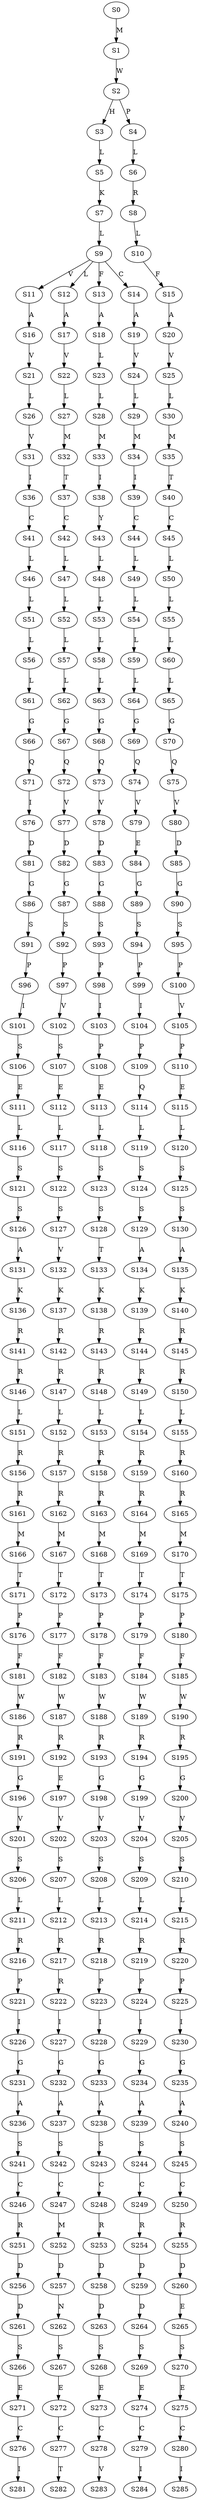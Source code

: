strict digraph  {
	S0 -> S1 [ label = M ];
	S1 -> S2 [ label = W ];
	S2 -> S3 [ label = H ];
	S2 -> S4 [ label = P ];
	S3 -> S5 [ label = L ];
	S4 -> S6 [ label = L ];
	S5 -> S7 [ label = K ];
	S6 -> S8 [ label = R ];
	S7 -> S9 [ label = L ];
	S8 -> S10 [ label = L ];
	S9 -> S11 [ label = V ];
	S9 -> S12 [ label = L ];
	S9 -> S13 [ label = F ];
	S9 -> S14 [ label = C ];
	S10 -> S15 [ label = F ];
	S11 -> S16 [ label = A ];
	S12 -> S17 [ label = A ];
	S13 -> S18 [ label = A ];
	S14 -> S19 [ label = A ];
	S15 -> S20 [ label = A ];
	S16 -> S21 [ label = V ];
	S17 -> S22 [ label = V ];
	S18 -> S23 [ label = L ];
	S19 -> S24 [ label = V ];
	S20 -> S25 [ label = V ];
	S21 -> S26 [ label = L ];
	S22 -> S27 [ label = L ];
	S23 -> S28 [ label = L ];
	S24 -> S29 [ label = L ];
	S25 -> S30 [ label = L ];
	S26 -> S31 [ label = V ];
	S27 -> S32 [ label = M ];
	S28 -> S33 [ label = M ];
	S29 -> S34 [ label = M ];
	S30 -> S35 [ label = M ];
	S31 -> S36 [ label = I ];
	S32 -> S37 [ label = T ];
	S33 -> S38 [ label = I ];
	S34 -> S39 [ label = I ];
	S35 -> S40 [ label = T ];
	S36 -> S41 [ label = C ];
	S37 -> S42 [ label = C ];
	S38 -> S43 [ label = Y ];
	S39 -> S44 [ label = C ];
	S40 -> S45 [ label = C ];
	S41 -> S46 [ label = L ];
	S42 -> S47 [ label = L ];
	S43 -> S48 [ label = L ];
	S44 -> S49 [ label = L ];
	S45 -> S50 [ label = L ];
	S46 -> S51 [ label = L ];
	S47 -> S52 [ label = L ];
	S48 -> S53 [ label = L ];
	S49 -> S54 [ label = L ];
	S50 -> S55 [ label = L ];
	S51 -> S56 [ label = L ];
	S52 -> S57 [ label = L ];
	S53 -> S58 [ label = L ];
	S54 -> S59 [ label = L ];
	S55 -> S60 [ label = L ];
	S56 -> S61 [ label = L ];
	S57 -> S62 [ label = L ];
	S58 -> S63 [ label = L ];
	S59 -> S64 [ label = L ];
	S60 -> S65 [ label = L ];
	S61 -> S66 [ label = G ];
	S62 -> S67 [ label = G ];
	S63 -> S68 [ label = G ];
	S64 -> S69 [ label = G ];
	S65 -> S70 [ label = G ];
	S66 -> S71 [ label = Q ];
	S67 -> S72 [ label = Q ];
	S68 -> S73 [ label = Q ];
	S69 -> S74 [ label = Q ];
	S70 -> S75 [ label = Q ];
	S71 -> S76 [ label = I ];
	S72 -> S77 [ label = V ];
	S73 -> S78 [ label = V ];
	S74 -> S79 [ label = V ];
	S75 -> S80 [ label = V ];
	S76 -> S81 [ label = D ];
	S77 -> S82 [ label = D ];
	S78 -> S83 [ label = D ];
	S79 -> S84 [ label = E ];
	S80 -> S85 [ label = D ];
	S81 -> S86 [ label = G ];
	S82 -> S87 [ label = G ];
	S83 -> S88 [ label = G ];
	S84 -> S89 [ label = G ];
	S85 -> S90 [ label = G ];
	S86 -> S91 [ label = S ];
	S87 -> S92 [ label = S ];
	S88 -> S93 [ label = S ];
	S89 -> S94 [ label = S ];
	S90 -> S95 [ label = S ];
	S91 -> S96 [ label = P ];
	S92 -> S97 [ label = P ];
	S93 -> S98 [ label = P ];
	S94 -> S99 [ label = P ];
	S95 -> S100 [ label = P ];
	S96 -> S101 [ label = I ];
	S97 -> S102 [ label = V ];
	S98 -> S103 [ label = I ];
	S99 -> S104 [ label = I ];
	S100 -> S105 [ label = V ];
	S101 -> S106 [ label = S ];
	S102 -> S107 [ label = S ];
	S103 -> S108 [ label = P ];
	S104 -> S109 [ label = P ];
	S105 -> S110 [ label = P ];
	S106 -> S111 [ label = E ];
	S107 -> S112 [ label = E ];
	S108 -> S113 [ label = E ];
	S109 -> S114 [ label = Q ];
	S110 -> S115 [ label = E ];
	S111 -> S116 [ label = L ];
	S112 -> S117 [ label = L ];
	S113 -> S118 [ label = L ];
	S114 -> S119 [ label = L ];
	S115 -> S120 [ label = L ];
	S116 -> S121 [ label = S ];
	S117 -> S122 [ label = S ];
	S118 -> S123 [ label = S ];
	S119 -> S124 [ label = S ];
	S120 -> S125 [ label = S ];
	S121 -> S126 [ label = S ];
	S122 -> S127 [ label = S ];
	S123 -> S128 [ label = S ];
	S124 -> S129 [ label = S ];
	S125 -> S130 [ label = S ];
	S126 -> S131 [ label = A ];
	S127 -> S132 [ label = V ];
	S128 -> S133 [ label = T ];
	S129 -> S134 [ label = A ];
	S130 -> S135 [ label = A ];
	S131 -> S136 [ label = K ];
	S132 -> S137 [ label = K ];
	S133 -> S138 [ label = K ];
	S134 -> S139 [ label = K ];
	S135 -> S140 [ label = K ];
	S136 -> S141 [ label = R ];
	S137 -> S142 [ label = R ];
	S138 -> S143 [ label = R ];
	S139 -> S144 [ label = R ];
	S140 -> S145 [ label = R ];
	S141 -> S146 [ label = R ];
	S142 -> S147 [ label = R ];
	S143 -> S148 [ label = R ];
	S144 -> S149 [ label = R ];
	S145 -> S150 [ label = R ];
	S146 -> S151 [ label = L ];
	S147 -> S152 [ label = L ];
	S148 -> S153 [ label = L ];
	S149 -> S154 [ label = L ];
	S150 -> S155 [ label = L ];
	S151 -> S156 [ label = R ];
	S152 -> S157 [ label = R ];
	S153 -> S158 [ label = R ];
	S154 -> S159 [ label = R ];
	S155 -> S160 [ label = R ];
	S156 -> S161 [ label = R ];
	S157 -> S162 [ label = R ];
	S158 -> S163 [ label = R ];
	S159 -> S164 [ label = R ];
	S160 -> S165 [ label = R ];
	S161 -> S166 [ label = M ];
	S162 -> S167 [ label = M ];
	S163 -> S168 [ label = M ];
	S164 -> S169 [ label = M ];
	S165 -> S170 [ label = M ];
	S166 -> S171 [ label = T ];
	S167 -> S172 [ label = T ];
	S168 -> S173 [ label = T ];
	S169 -> S174 [ label = T ];
	S170 -> S175 [ label = T ];
	S171 -> S176 [ label = P ];
	S172 -> S177 [ label = P ];
	S173 -> S178 [ label = P ];
	S174 -> S179 [ label = P ];
	S175 -> S180 [ label = P ];
	S176 -> S181 [ label = F ];
	S177 -> S182 [ label = F ];
	S178 -> S183 [ label = F ];
	S179 -> S184 [ label = F ];
	S180 -> S185 [ label = F ];
	S181 -> S186 [ label = W ];
	S182 -> S187 [ label = W ];
	S183 -> S188 [ label = W ];
	S184 -> S189 [ label = W ];
	S185 -> S190 [ label = W ];
	S186 -> S191 [ label = R ];
	S187 -> S192 [ label = R ];
	S188 -> S193 [ label = R ];
	S189 -> S194 [ label = R ];
	S190 -> S195 [ label = R ];
	S191 -> S196 [ label = G ];
	S192 -> S197 [ label = E ];
	S193 -> S198 [ label = G ];
	S194 -> S199 [ label = G ];
	S195 -> S200 [ label = G ];
	S196 -> S201 [ label = V ];
	S197 -> S202 [ label = V ];
	S198 -> S203 [ label = V ];
	S199 -> S204 [ label = V ];
	S200 -> S205 [ label = V ];
	S201 -> S206 [ label = S ];
	S202 -> S207 [ label = S ];
	S203 -> S208 [ label = S ];
	S204 -> S209 [ label = S ];
	S205 -> S210 [ label = S ];
	S206 -> S211 [ label = L ];
	S207 -> S212 [ label = L ];
	S208 -> S213 [ label = L ];
	S209 -> S214 [ label = L ];
	S210 -> S215 [ label = L ];
	S211 -> S216 [ label = R ];
	S212 -> S217 [ label = R ];
	S213 -> S218 [ label = R ];
	S214 -> S219 [ label = R ];
	S215 -> S220 [ label = R ];
	S216 -> S221 [ label = P ];
	S217 -> S222 [ label = R ];
	S218 -> S223 [ label = P ];
	S219 -> S224 [ label = P ];
	S220 -> S225 [ label = P ];
	S221 -> S226 [ label = I ];
	S222 -> S227 [ label = I ];
	S223 -> S228 [ label = I ];
	S224 -> S229 [ label = I ];
	S225 -> S230 [ label = I ];
	S226 -> S231 [ label = G ];
	S227 -> S232 [ label = G ];
	S228 -> S233 [ label = G ];
	S229 -> S234 [ label = G ];
	S230 -> S235 [ label = G ];
	S231 -> S236 [ label = A ];
	S232 -> S237 [ label = A ];
	S233 -> S238 [ label = A ];
	S234 -> S239 [ label = A ];
	S235 -> S240 [ label = A ];
	S236 -> S241 [ label = S ];
	S237 -> S242 [ label = S ];
	S238 -> S243 [ label = S ];
	S239 -> S244 [ label = S ];
	S240 -> S245 [ label = S ];
	S241 -> S246 [ label = C ];
	S242 -> S247 [ label = C ];
	S243 -> S248 [ label = C ];
	S244 -> S249 [ label = C ];
	S245 -> S250 [ label = C ];
	S246 -> S251 [ label = R ];
	S247 -> S252 [ label = M ];
	S248 -> S253 [ label = R ];
	S249 -> S254 [ label = R ];
	S250 -> S255 [ label = R ];
	S251 -> S256 [ label = D ];
	S252 -> S257 [ label = D ];
	S253 -> S258 [ label = D ];
	S254 -> S259 [ label = D ];
	S255 -> S260 [ label = D ];
	S256 -> S261 [ label = D ];
	S257 -> S262 [ label = N ];
	S258 -> S263 [ label = D ];
	S259 -> S264 [ label = D ];
	S260 -> S265 [ label = E ];
	S261 -> S266 [ label = S ];
	S262 -> S267 [ label = S ];
	S263 -> S268 [ label = S ];
	S264 -> S269 [ label = S ];
	S265 -> S270 [ label = S ];
	S266 -> S271 [ label = E ];
	S267 -> S272 [ label = E ];
	S268 -> S273 [ label = E ];
	S269 -> S274 [ label = E ];
	S270 -> S275 [ label = E ];
	S271 -> S276 [ label = C ];
	S272 -> S277 [ label = C ];
	S273 -> S278 [ label = C ];
	S274 -> S279 [ label = C ];
	S275 -> S280 [ label = C ];
	S276 -> S281 [ label = I ];
	S277 -> S282 [ label = T ];
	S278 -> S283 [ label = V ];
	S279 -> S284 [ label = I ];
	S280 -> S285 [ label = I ];
}
